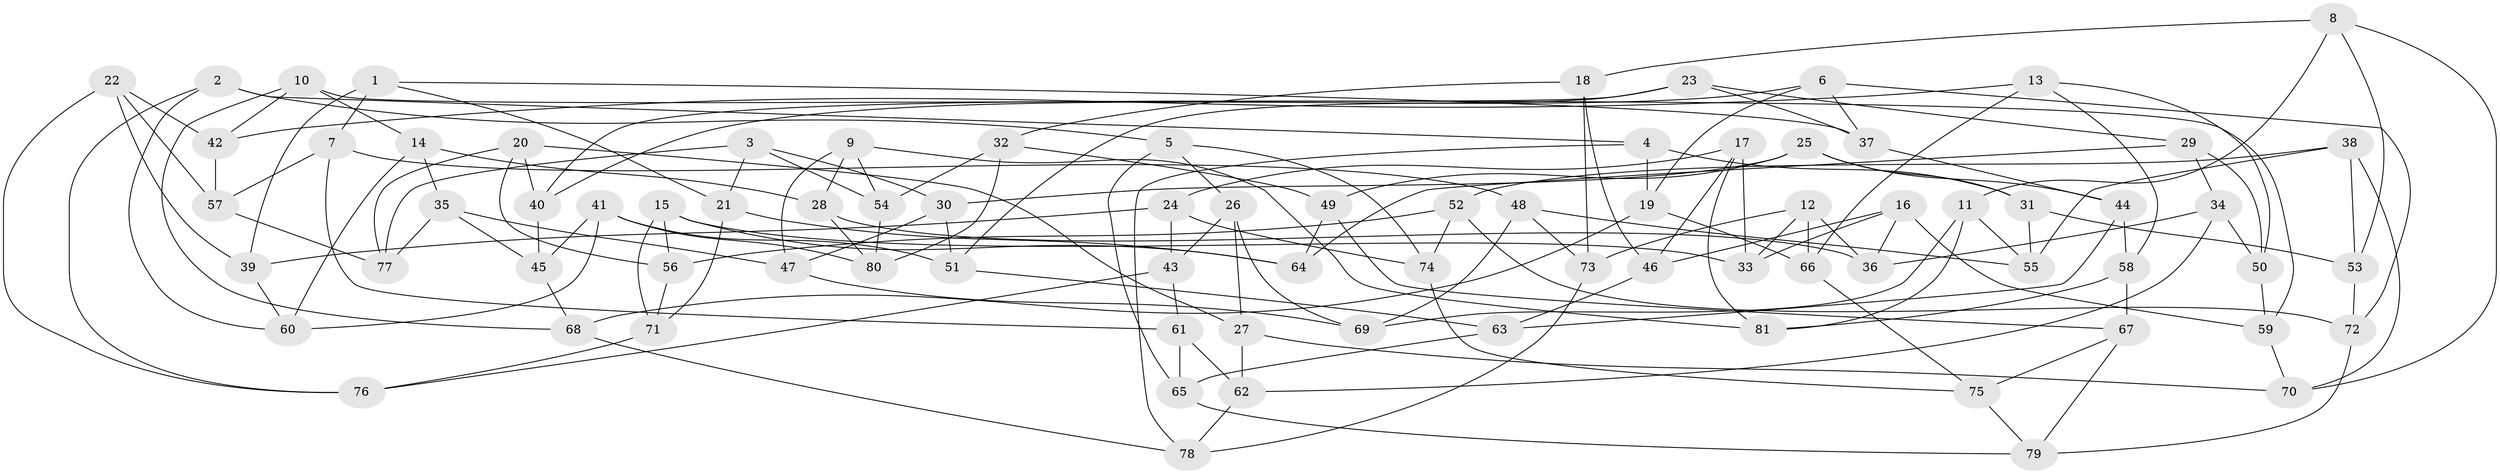 // coarse degree distribution, {8: 0.061224489795918366, 11: 0.02040816326530612, 4: 0.7142857142857143, 10: 0.061224489795918366, 7: 0.02040816326530612, 3: 0.08163265306122448, 5: 0.04081632653061224}
// Generated by graph-tools (version 1.1) at 2025/54/03/04/25 22:54:00]
// undirected, 81 vertices, 162 edges
graph export_dot {
  node [color=gray90,style=filled];
  1;
  2;
  3;
  4;
  5;
  6;
  7;
  8;
  9;
  10;
  11;
  12;
  13;
  14;
  15;
  16;
  17;
  18;
  19;
  20;
  21;
  22;
  23;
  24;
  25;
  26;
  27;
  28;
  29;
  30;
  31;
  32;
  33;
  34;
  35;
  36;
  37;
  38;
  39;
  40;
  41;
  42;
  43;
  44;
  45;
  46;
  47;
  48;
  49;
  50;
  51;
  52;
  53;
  54;
  55;
  56;
  57;
  58;
  59;
  60;
  61;
  62;
  63;
  64;
  65;
  66;
  67;
  68;
  69;
  70;
  71;
  72;
  73;
  74;
  75;
  76;
  77;
  78;
  79;
  80;
  81;
  1 -- 39;
  1 -- 21;
  1 -- 7;
  1 -- 37;
  2 -- 4;
  2 -- 60;
  2 -- 5;
  2 -- 76;
  3 -- 21;
  3 -- 77;
  3 -- 54;
  3 -- 30;
  4 -- 31;
  4 -- 19;
  4 -- 78;
  5 -- 65;
  5 -- 74;
  5 -- 26;
  6 -- 37;
  6 -- 40;
  6 -- 19;
  6 -- 72;
  7 -- 48;
  7 -- 57;
  7 -- 61;
  8 -- 18;
  8 -- 70;
  8 -- 11;
  8 -- 53;
  9 -- 54;
  9 -- 47;
  9 -- 28;
  9 -- 81;
  10 -- 42;
  10 -- 68;
  10 -- 59;
  10 -- 14;
  11 -- 69;
  11 -- 81;
  11 -- 55;
  12 -- 66;
  12 -- 33;
  12 -- 36;
  12 -- 73;
  13 -- 42;
  13 -- 58;
  13 -- 66;
  13 -- 50;
  14 -- 35;
  14 -- 28;
  14 -- 60;
  15 -- 33;
  15 -- 71;
  15 -- 56;
  15 -- 64;
  16 -- 59;
  16 -- 33;
  16 -- 36;
  16 -- 46;
  17 -- 81;
  17 -- 33;
  17 -- 24;
  17 -- 46;
  18 -- 73;
  18 -- 46;
  18 -- 32;
  19 -- 66;
  19 -- 68;
  20 -- 56;
  20 -- 77;
  20 -- 27;
  20 -- 40;
  21 -- 71;
  21 -- 64;
  22 -- 57;
  22 -- 39;
  22 -- 42;
  22 -- 76;
  23 -- 40;
  23 -- 29;
  23 -- 51;
  23 -- 37;
  24 -- 39;
  24 -- 74;
  24 -- 43;
  25 -- 49;
  25 -- 30;
  25 -- 31;
  25 -- 44;
  26 -- 27;
  26 -- 43;
  26 -- 69;
  27 -- 70;
  27 -- 62;
  28 -- 36;
  28 -- 80;
  29 -- 50;
  29 -- 64;
  29 -- 34;
  30 -- 47;
  30 -- 51;
  31 -- 55;
  31 -- 53;
  32 -- 54;
  32 -- 80;
  32 -- 49;
  34 -- 50;
  34 -- 62;
  34 -- 36;
  35 -- 77;
  35 -- 47;
  35 -- 45;
  37 -- 44;
  38 -- 53;
  38 -- 55;
  38 -- 52;
  38 -- 70;
  39 -- 60;
  40 -- 45;
  41 -- 80;
  41 -- 60;
  41 -- 51;
  41 -- 45;
  42 -- 57;
  43 -- 76;
  43 -- 61;
  44 -- 58;
  44 -- 63;
  45 -- 68;
  46 -- 63;
  47 -- 69;
  48 -- 73;
  48 -- 69;
  48 -- 55;
  49 -- 67;
  49 -- 64;
  50 -- 59;
  51 -- 63;
  52 -- 56;
  52 -- 74;
  52 -- 72;
  53 -- 72;
  54 -- 80;
  56 -- 71;
  57 -- 77;
  58 -- 81;
  58 -- 67;
  59 -- 70;
  61 -- 65;
  61 -- 62;
  62 -- 78;
  63 -- 65;
  65 -- 79;
  66 -- 75;
  67 -- 79;
  67 -- 75;
  68 -- 78;
  71 -- 76;
  72 -- 79;
  73 -- 78;
  74 -- 75;
  75 -- 79;
}
